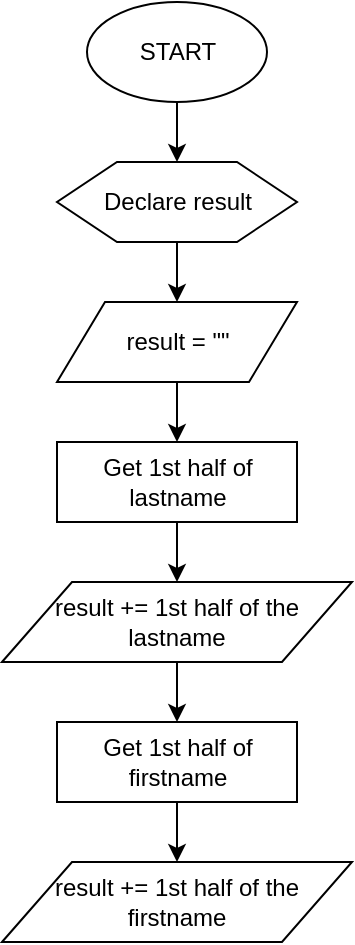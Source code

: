 <mxfile version="12.3.9" type="github" pages="1">
  <diagram id="tKq-PNQoLgjXwotRGvOu" name="Page-1">
    <mxGraphModel dx="868" dy="479" grid="1" gridSize="10" guides="1" tooltips="1" connect="1" arrows="1" fold="1" page="1" pageScale="1" pageWidth="850" pageHeight="1100" math="0" shadow="0">
      <root>
        <mxCell id="0"/>
        <mxCell id="1" parent="0"/>
        <mxCell id="2xqBIA8EhVuY8ZuM8lAk-5" style="edgeStyle=orthogonalEdgeStyle;rounded=0;orthogonalLoop=1;jettySize=auto;html=1;entryX=0.5;entryY=0;entryDx=0;entryDy=0;" edge="1" parent="1" source="Al4_i8qXC6JvfPQWfUHI-1" target="2xqBIA8EhVuY8ZuM8lAk-1">
          <mxGeometry relative="1" as="geometry"/>
        </mxCell>
        <mxCell id="Al4_i8qXC6JvfPQWfUHI-1" value="START" style="ellipse;whiteSpace=wrap;html=1;" parent="1" vertex="1">
          <mxGeometry x="182.5" y="80" width="90" height="50" as="geometry"/>
        </mxCell>
        <mxCell id="2xqBIA8EhVuY8ZuM8lAk-6" style="edgeStyle=orthogonalEdgeStyle;rounded=0;orthogonalLoop=1;jettySize=auto;html=1;entryX=0.5;entryY=0;entryDx=0;entryDy=0;" edge="1" parent="1" source="2xqBIA8EhVuY8ZuM8lAk-1" target="2xqBIA8EhVuY8ZuM8lAk-2">
          <mxGeometry relative="1" as="geometry"/>
        </mxCell>
        <mxCell id="2xqBIA8EhVuY8ZuM8lAk-1" value="Declare result" style="shape=hexagon;perimeter=hexagonPerimeter2;whiteSpace=wrap;html=1;" vertex="1" parent="1">
          <mxGeometry x="167.5" y="160" width="120" height="40" as="geometry"/>
        </mxCell>
        <mxCell id="2xqBIA8EhVuY8ZuM8lAk-7" style="edgeStyle=orthogonalEdgeStyle;rounded=0;orthogonalLoop=1;jettySize=auto;html=1;entryX=0.5;entryY=0;entryDx=0;entryDy=0;" edge="1" parent="1" source="2xqBIA8EhVuY8ZuM8lAk-2" target="2xqBIA8EhVuY8ZuM8lAk-3">
          <mxGeometry relative="1" as="geometry"/>
        </mxCell>
        <mxCell id="2xqBIA8EhVuY8ZuM8lAk-2" value="result = &quot;&quot;" style="shape=parallelogram;perimeter=parallelogramPerimeter;whiteSpace=wrap;html=1;" vertex="1" parent="1">
          <mxGeometry x="167.5" y="230" width="120" height="40" as="geometry"/>
        </mxCell>
        <mxCell id="2xqBIA8EhVuY8ZuM8lAk-8" style="edgeStyle=orthogonalEdgeStyle;rounded=0;orthogonalLoop=1;jettySize=auto;html=1;entryX=0.5;entryY=0;entryDx=0;entryDy=0;" edge="1" parent="1" source="2xqBIA8EhVuY8ZuM8lAk-3" target="2xqBIA8EhVuY8ZuM8lAk-4">
          <mxGeometry relative="1" as="geometry"/>
        </mxCell>
        <mxCell id="2xqBIA8EhVuY8ZuM8lAk-3" value="Get 1st half of lastname" style="rounded=0;whiteSpace=wrap;html=1;" vertex="1" parent="1">
          <mxGeometry x="167.5" y="300" width="120" height="40" as="geometry"/>
        </mxCell>
        <mxCell id="2xqBIA8EhVuY8ZuM8lAk-11" style="edgeStyle=orthogonalEdgeStyle;rounded=0;orthogonalLoop=1;jettySize=auto;html=1;entryX=0.5;entryY=0;entryDx=0;entryDy=0;" edge="1" parent="1" source="2xqBIA8EhVuY8ZuM8lAk-4" target="2xqBIA8EhVuY8ZuM8lAk-9">
          <mxGeometry relative="1" as="geometry"/>
        </mxCell>
        <mxCell id="2xqBIA8EhVuY8ZuM8lAk-4" value="result += 1st half of the lastname" style="shape=parallelogram;perimeter=parallelogramPerimeter;whiteSpace=wrap;html=1;" vertex="1" parent="1">
          <mxGeometry x="140" y="370" width="175" height="40" as="geometry"/>
        </mxCell>
        <mxCell id="2xqBIA8EhVuY8ZuM8lAk-12" style="edgeStyle=orthogonalEdgeStyle;rounded=0;orthogonalLoop=1;jettySize=auto;html=1;entryX=0.5;entryY=0;entryDx=0;entryDy=0;" edge="1" parent="1" source="2xqBIA8EhVuY8ZuM8lAk-9" target="2xqBIA8EhVuY8ZuM8lAk-10">
          <mxGeometry relative="1" as="geometry"/>
        </mxCell>
        <mxCell id="2xqBIA8EhVuY8ZuM8lAk-9" value="Get 1st half of firstname" style="rounded=0;whiteSpace=wrap;html=1;" vertex="1" parent="1">
          <mxGeometry x="167.5" y="440" width="120" height="40" as="geometry"/>
        </mxCell>
        <mxCell id="2xqBIA8EhVuY8ZuM8lAk-10" value="result += 1st half of the firstname" style="shape=parallelogram;perimeter=parallelogramPerimeter;whiteSpace=wrap;html=1;" vertex="1" parent="1">
          <mxGeometry x="140" y="510" width="175" height="40" as="geometry"/>
        </mxCell>
      </root>
    </mxGraphModel>
  </diagram>
</mxfile>
